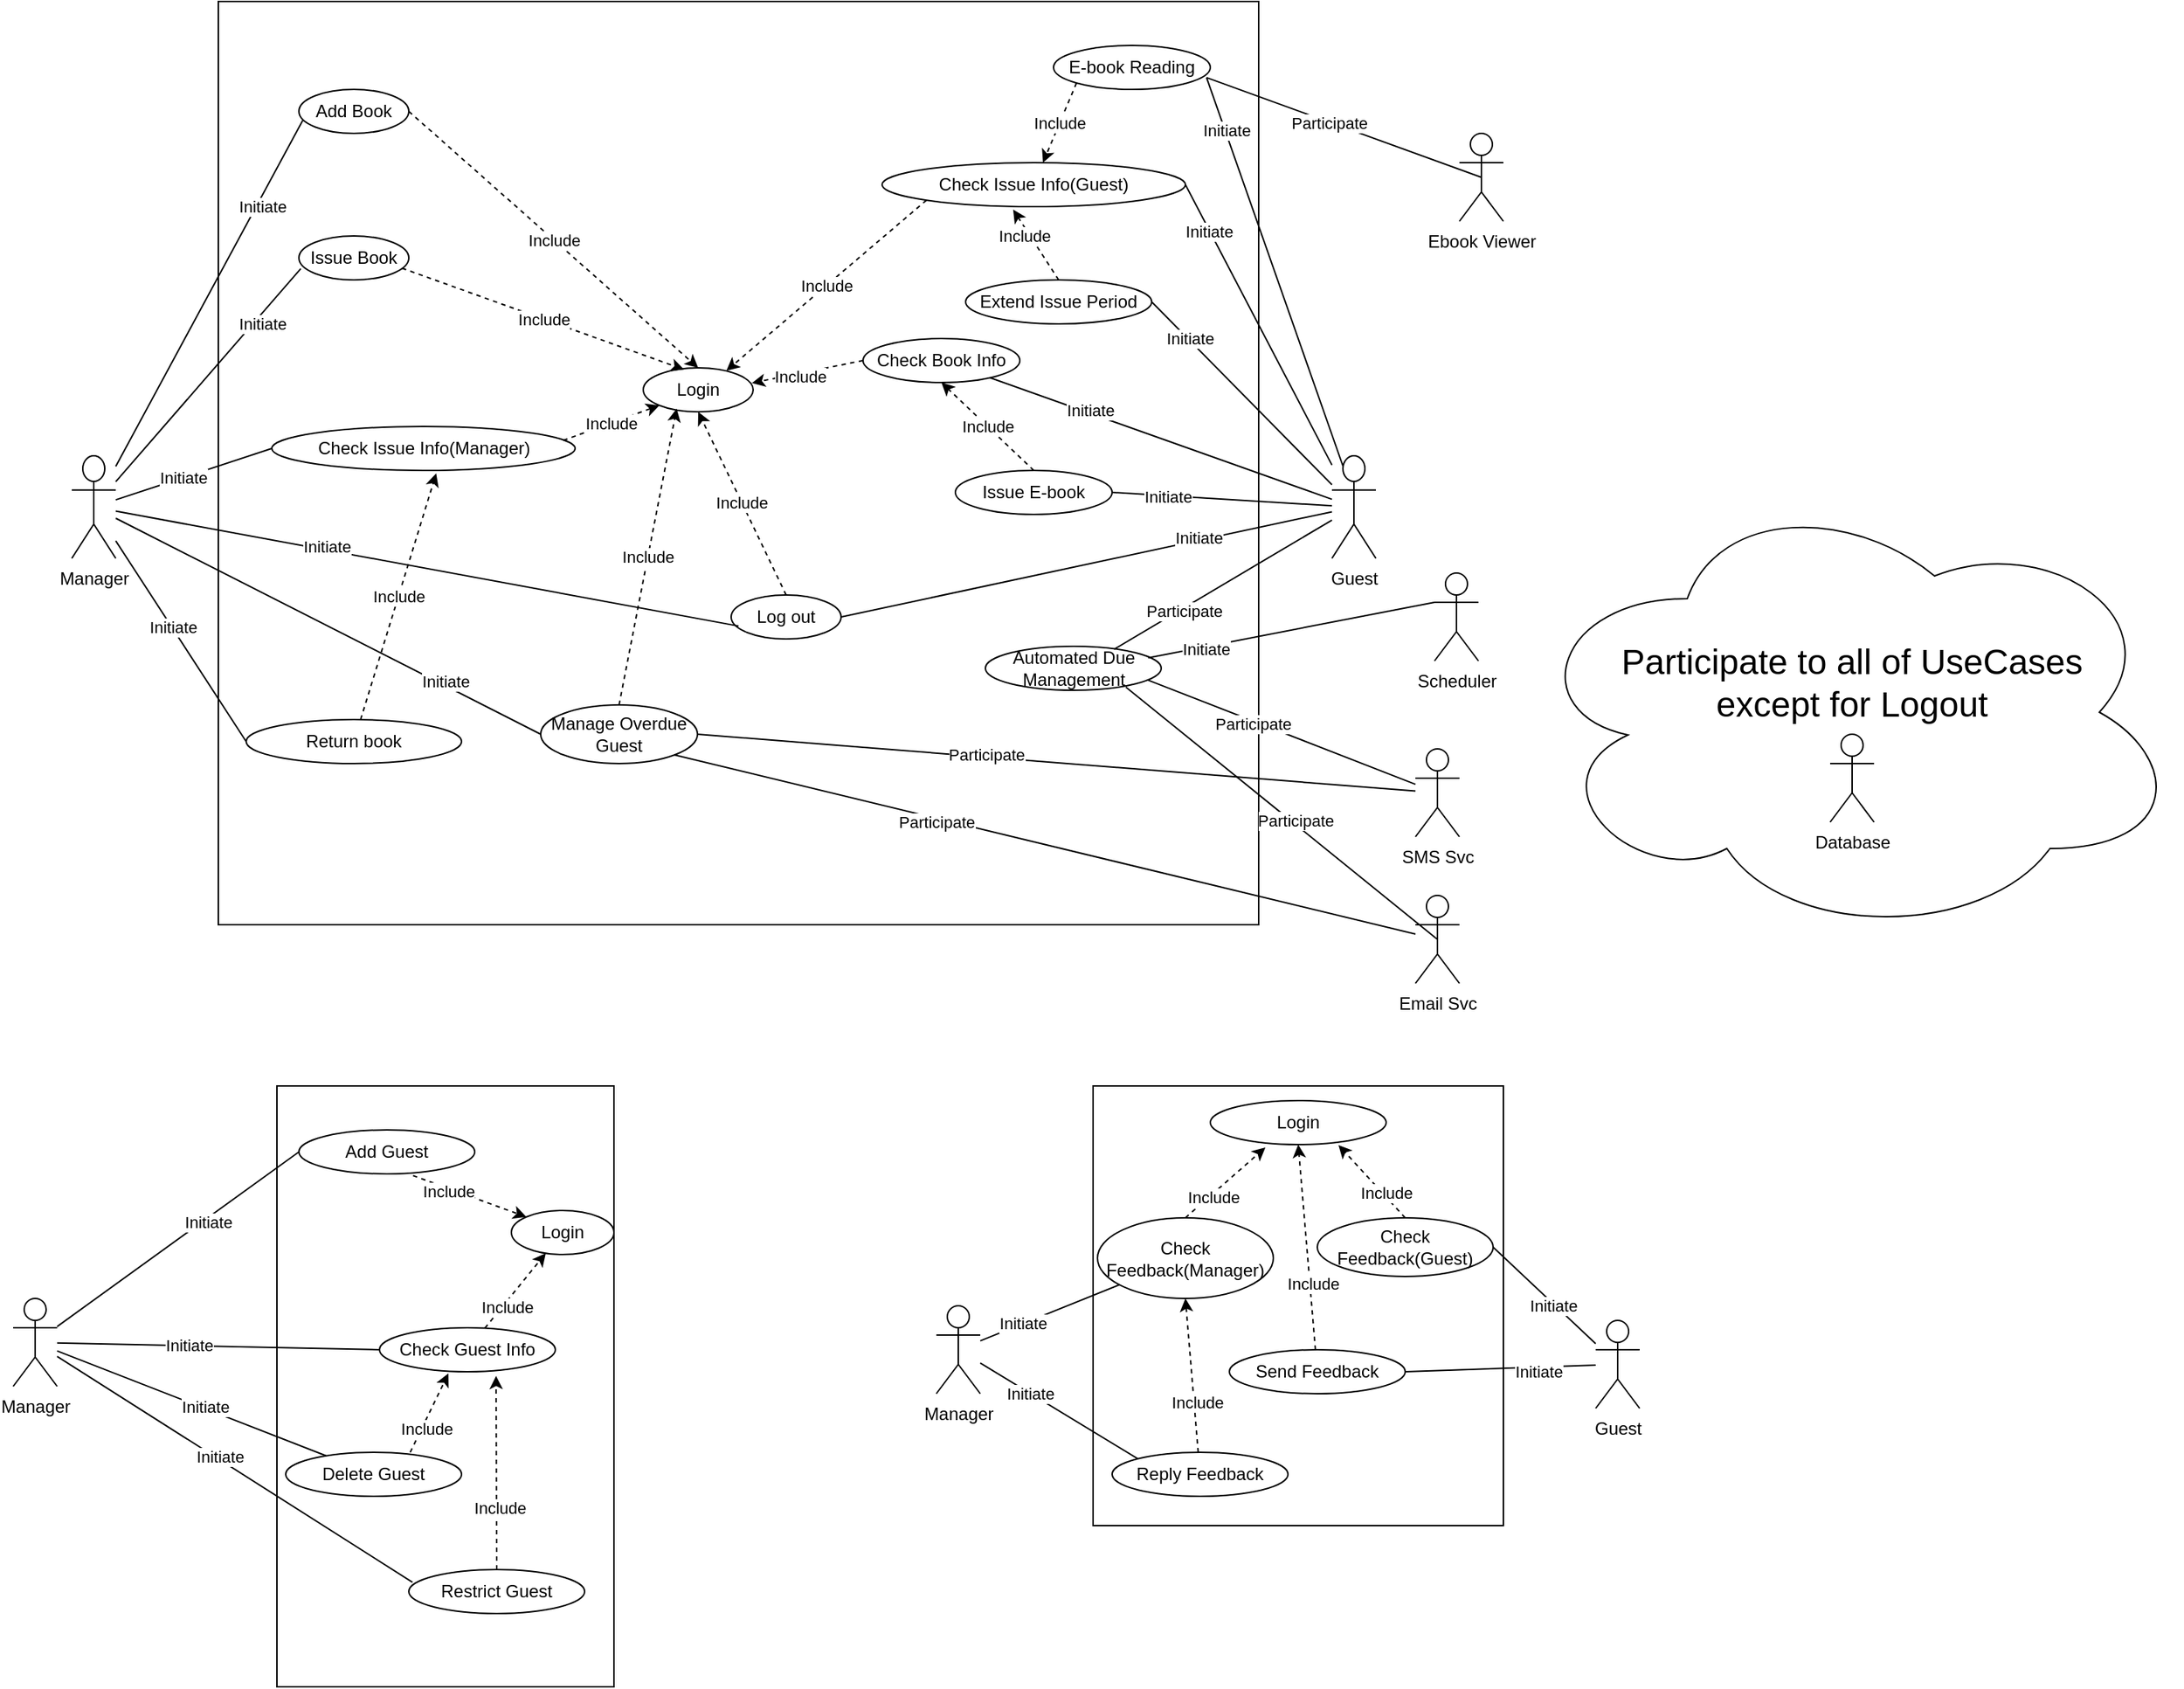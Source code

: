 <mxfile version="14.6.6" type="google"><diagram id="hHwHuRBlGFx5KUEFpaZX" name="Page-1"><mxGraphModel dx="1697" dy="2212" grid="1" gridSize="10" guides="1" tooltips="1" connect="1" arrows="1" fold="1" page="1" pageScale="1" pageWidth="827" pageHeight="1169" math="0" shadow="0"><root><mxCell id="0"/><mxCell id="1" parent="0"/><mxCell id="h2zrPqweUlqqhB6G0hmS-1" value="" style="rounded=0;whiteSpace=wrap;html=1;fillColor=none;" parent="1" vertex="1"><mxGeometry x="200" y="-10" width="710" height="630" as="geometry"/></mxCell><mxCell id="h2zrPqweUlqqhB6G0hmS-2" value="Login" style="ellipse;whiteSpace=wrap;html=1;fillColor=none;" parent="1" vertex="1"><mxGeometry x="490" y="240" width="75" height="30" as="geometry"/></mxCell><mxCell id="h2zrPqweUlqqhB6G0hmS-3" value="Add Book" style="ellipse;whiteSpace=wrap;html=1;fillColor=none;" parent="1" vertex="1"><mxGeometry x="255" y="50" width="75" height="30" as="geometry"/></mxCell><mxCell id="h2zrPqweUlqqhB6G0hmS-4" value="Issue Book" style="ellipse;whiteSpace=wrap;html=1;fillColor=none;" parent="1" vertex="1"><mxGeometry x="255" y="150" width="75" height="30" as="geometry"/></mxCell><mxCell id="h2zrPqweUlqqhB6G0hmS-5" value="Return book" style="ellipse;whiteSpace=wrap;html=1;fillColor=none;" parent="1" vertex="1"><mxGeometry x="219" y="480" width="147" height="30" as="geometry"/></mxCell><mxCell id="h2zrPqweUlqqhB6G0hmS-7" value="Check Issue Info(Manager)" style="ellipse;whiteSpace=wrap;html=1;fillColor=none;" parent="1" vertex="1"><mxGeometry x="236.5" y="280" width="207" height="30" as="geometry"/></mxCell><mxCell id="h2zrPqweUlqqhB6G0hmS-8" value="Manage Overdue Guest" style="ellipse;whiteSpace=wrap;html=1;fillColor=none;" parent="1" vertex="1"><mxGeometry x="420" y="470" width="107" height="40" as="geometry"/></mxCell><mxCell id="h2zrPqweUlqqhB6G0hmS-10" value="Check Book Info" style="ellipse;whiteSpace=wrap;html=1;fillColor=none;" parent="1" vertex="1"><mxGeometry x="640" y="220" width="107" height="30" as="geometry"/></mxCell><mxCell id="h2zrPqweUlqqhB6G0hmS-11" value="Issue E-book" style="ellipse;whiteSpace=wrap;html=1;fillColor=none;" parent="1" vertex="1"><mxGeometry x="703" y="310" width="107" height="30" as="geometry"/></mxCell><mxCell id="h2zrPqweUlqqhB6G0hmS-12" value="Extend Issue Period" style="ellipse;whiteSpace=wrap;html=1;fillColor=none;" parent="1" vertex="1"><mxGeometry x="710" y="180" width="127" height="30" as="geometry"/></mxCell><mxCell id="h2zrPqweUlqqhB6G0hmS-14" value="Manager" style="shape=umlActor;verticalLabelPosition=bottom;verticalAlign=top;html=1;outlineConnect=0;fillColor=none;" parent="1" vertex="1"><mxGeometry x="100" y="300" width="30" height="70" as="geometry"/></mxCell><mxCell id="h2zrPqweUlqqhB6G0hmS-15" value="Guest" style="shape=umlActor;verticalLabelPosition=bottom;verticalAlign=top;html=1;outlineConnect=0;fillColor=none;" parent="1" vertex="1"><mxGeometry x="960" y="300" width="30" height="70" as="geometry"/></mxCell><mxCell id="h2zrPqweUlqqhB6G0hmS-21" value="Initiate" style="endArrow=none;html=1;exitX=0.034;exitY=0.709;exitDx=0;exitDy=0;exitPerimeter=0;" parent="1" source="h2zrPqweUlqqhB6G0hmS-3" target="h2zrPqweUlqqhB6G0hmS-14" edge="1"><mxGeometry x="-0.517" y="4" width="50" height="50" relative="1" as="geometry"><mxPoint x="561.023" y="155.623" as="sourcePoint"/><mxPoint x="130" y="328.968" as="targetPoint"/><Array as="points"/><mxPoint as="offset"/></mxGeometry></mxCell><mxCell id="h2zrPqweUlqqhB6G0hmS-22" value="Initiate" style="endArrow=none;html=1;exitX=0.017;exitY=0.744;exitDx=0;exitDy=0;exitPerimeter=0;" parent="1" source="h2zrPqweUlqqhB6G0hmS-4" target="h2zrPqweUlqqhB6G0hmS-14" edge="1"><mxGeometry x="-0.526" y="5" width="50" height="50" relative="1" as="geometry"><mxPoint x="561.023" y="155.623" as="sourcePoint"/><mxPoint x="130" y="328.968" as="targetPoint"/><Array as="points"/><mxPoint as="offset"/></mxGeometry></mxCell><mxCell id="h2zrPqweUlqqhB6G0hmS-23" value="" style="endArrow=none;html=1;exitX=0;exitY=0.5;exitDx=0;exitDy=0;" parent="1" source="h2zrPqweUlqqhB6G0hmS-5" target="h2zrPqweUlqqhB6G0hmS-14" edge="1"><mxGeometry width="50" height="50" relative="1" as="geometry"><mxPoint x="561.023" y="155.623" as="sourcePoint"/><mxPoint x="130" y="328.968" as="targetPoint"/><Array as="points"/></mxGeometry></mxCell><mxCell id="7Yse9SJoAbIc-lHDjMA0-38" value="Initiate" style="edgeLabel;html=1;align=center;verticalAlign=middle;resizable=0;points=[];" parent="h2zrPqweUlqqhB6G0hmS-23" vertex="1" connectable="0"><mxGeometry x="0.142" relative="1" as="geometry"><mxPoint as="offset"/></mxGeometry></mxCell><mxCell id="h2zrPqweUlqqhB6G0hmS-25" value="" style="endArrow=none;html=1;exitX=0;exitY=0.5;exitDx=0;exitDy=0;" parent="1" source="h2zrPqweUlqqhB6G0hmS-8" target="h2zrPqweUlqqhB6G0hmS-14" edge="1"><mxGeometry width="50" height="50" relative="1" as="geometry"><mxPoint x="561.023" y="155.623" as="sourcePoint"/><mxPoint x="130" y="328.968" as="targetPoint"/><Array as="points"/></mxGeometry></mxCell><mxCell id="7Yse9SJoAbIc-lHDjMA0-37" value="Initiate" style="edgeLabel;html=1;align=center;verticalAlign=middle;resizable=0;points=[];" parent="h2zrPqweUlqqhB6G0hmS-25" vertex="1" connectable="0"><mxGeometry x="-0.367" y="3" relative="1" as="geometry"><mxPoint x="28" y="8" as="offset"/></mxGeometry></mxCell><mxCell id="h2zrPqweUlqqhB6G0hmS-28" value="" style="endArrow=none;html=1;" parent="1" source="h2zrPqweUlqqhB6G0hmS-10" target="h2zrPqweUlqqhB6G0hmS-15" edge="1"><mxGeometry width="50" height="50" relative="1" as="geometry"><mxPoint x="490" y="390" as="sourcePoint"/><mxPoint x="540" y="340" as="targetPoint"/></mxGeometry></mxCell><mxCell id="7Yse9SJoAbIc-lHDjMA0-41" value="Initiate" style="edgeLabel;html=1;align=center;verticalAlign=middle;resizable=0;points=[];" parent="h2zrPqweUlqqhB6G0hmS-28" vertex="1" connectable="0"><mxGeometry x="-0.422" y="2" relative="1" as="geometry"><mxPoint as="offset"/></mxGeometry></mxCell><mxCell id="h2zrPqweUlqqhB6G0hmS-29" value="" style="endArrow=none;html=1;exitX=1;exitY=0.5;exitDx=0;exitDy=0;" parent="1" source="h2zrPqweUlqqhB6G0hmS-11" target="h2zrPqweUlqqhB6G0hmS-15" edge="1"><mxGeometry width="50" height="50" relative="1" as="geometry"><mxPoint x="490" y="390" as="sourcePoint"/><mxPoint x="540" y="340" as="targetPoint"/></mxGeometry></mxCell><mxCell id="7Yse9SJoAbIc-lHDjMA0-42" value="Initiate" style="edgeLabel;html=1;align=center;verticalAlign=middle;resizable=0;points=[];" parent="h2zrPqweUlqqhB6G0hmS-29" vertex="1" connectable="0"><mxGeometry x="-0.499" relative="1" as="geometry"><mxPoint as="offset"/></mxGeometry></mxCell><mxCell id="h2zrPqweUlqqhB6G0hmS-30" value="" style="endArrow=none;html=1;exitX=1;exitY=0.5;exitDx=0;exitDy=0;" parent="1" source="IFx7Xvv3UIKkuhPG-aq--1" target="h2zrPqweUlqqhB6G0hmS-15" edge="1"><mxGeometry width="50" height="50" relative="1" as="geometry"><mxPoint x="490" y="390" as="sourcePoint"/><mxPoint x="540" y="340" as="targetPoint"/></mxGeometry></mxCell><mxCell id="7Yse9SJoAbIc-lHDjMA0-40" value="Initiate" style="edgeLabel;html=1;align=center;verticalAlign=middle;resizable=0;points=[];" parent="h2zrPqweUlqqhB6G0hmS-30" vertex="1" connectable="0"><mxGeometry x="-0.671" y="-1" relative="1" as="geometry"><mxPoint as="offset"/></mxGeometry></mxCell><mxCell id="h2zrPqweUlqqhB6G0hmS-32" value="" style="endArrow=none;html=1;exitX=1;exitY=0.5;exitDx=0;exitDy=0;" parent="1" source="h2zrPqweUlqqhB6G0hmS-12" target="h2zrPqweUlqqhB6G0hmS-15" edge="1"><mxGeometry width="50" height="50" relative="1" as="geometry"><mxPoint x="490" y="390" as="sourcePoint"/><mxPoint x="540" y="340" as="targetPoint"/></mxGeometry></mxCell><mxCell id="7Yse9SJoAbIc-lHDjMA0-44" value="Initiate" style="edgeLabel;html=1;align=center;verticalAlign=middle;resizable=0;points=[];" parent="h2zrPqweUlqqhB6G0hmS-32" vertex="1" connectable="0"><mxGeometry x="-0.59" y="1" relative="1" as="geometry"><mxPoint as="offset"/></mxGeometry></mxCell><mxCell id="h2zrPqweUlqqhB6G0hmS-35" value="SMS Svc&lt;br&gt;" style="shape=umlActor;verticalLabelPosition=bottom;verticalAlign=top;html=1;outlineConnect=0;fillColor=none;" parent="1" vertex="1"><mxGeometry x="1017" y="500" width="30" height="60" as="geometry"/></mxCell><mxCell id="h2zrPqweUlqqhB6G0hmS-36" value="Email Svc" style="shape=umlActor;verticalLabelPosition=bottom;verticalAlign=top;html=1;outlineConnect=0;fillColor=none;" parent="1" vertex="1"><mxGeometry x="1017" y="600" width="30" height="60" as="geometry"/></mxCell><mxCell id="h2zrPqweUlqqhB6G0hmS-38" value="Ebook Viewer" style="shape=umlActor;verticalLabelPosition=bottom;verticalAlign=top;html=1;outlineConnect=0;fillColor=none;" parent="1" vertex="1"><mxGeometry x="1047" y="80" width="30" height="60" as="geometry"/></mxCell><mxCell id="h2zrPqweUlqqhB6G0hmS-39" value="E-book Reading" style="ellipse;whiteSpace=wrap;html=1;fillColor=none;" parent="1" vertex="1"><mxGeometry x="770" y="20" width="107" height="30" as="geometry"/></mxCell><mxCell id="h2zrPqweUlqqhB6G0hmS-42" value="" style="endArrow=none;html=1;exitX=0.976;exitY=0.732;exitDx=0;exitDy=0;exitPerimeter=0;entryX=0.5;entryY=0.5;entryDx=0;entryDy=0;entryPerimeter=0;" parent="1" source="h2zrPqweUlqqhB6G0hmS-39" target="h2zrPqweUlqqhB6G0hmS-38" edge="1"><mxGeometry width="50" height="50" relative="1" as="geometry"><mxPoint x="490" y="390" as="sourcePoint"/><mxPoint x="540" y="340" as="targetPoint"/></mxGeometry></mxCell><mxCell id="7Yse9SJoAbIc-lHDjMA0-52" value="Participate" style="edgeLabel;html=1;align=center;verticalAlign=middle;resizable=0;points=[];" parent="h2zrPqweUlqqhB6G0hmS-42" vertex="1" connectable="0"><mxGeometry x="-0.109" y="-1" relative="1" as="geometry"><mxPoint as="offset"/></mxGeometry></mxCell><mxCell id="h2zrPqweUlqqhB6G0hmS-43" value="" style="endArrow=none;html=1;exitX=1;exitY=0.5;exitDx=0;exitDy=0;" parent="1" source="h2zrPqweUlqqhB6G0hmS-8" target="h2zrPqweUlqqhB6G0hmS-35" edge="1"><mxGeometry width="50" height="50" relative="1" as="geometry"><mxPoint x="510" y="495" as="sourcePoint"/><mxPoint x="130" y="328.968" as="targetPoint"/><Array as="points"/></mxGeometry></mxCell><mxCell id="7Yse9SJoAbIc-lHDjMA0-49" value="Participate" style="edgeLabel;html=1;align=center;verticalAlign=middle;resizable=0;points=[];" parent="h2zrPqweUlqqhB6G0hmS-43" vertex="1" connectable="0"><mxGeometry x="0.715" y="2" relative="1" as="geometry"><mxPoint x="-224" y="-18" as="offset"/></mxGeometry></mxCell><mxCell id="h2zrPqweUlqqhB6G0hmS-44" value="" style="endArrow=none;html=1;exitX=0.976;exitY=0.732;exitDx=0;exitDy=0;exitPerimeter=0;entryX=0.25;entryY=0.1;entryDx=0;entryDy=0;entryPerimeter=0;" parent="1" source="h2zrPqweUlqqhB6G0hmS-39" target="h2zrPqweUlqqhB6G0hmS-15" edge="1"><mxGeometry width="50" height="50" relative="1" as="geometry"><mxPoint x="490" y="390" as="sourcePoint"/><mxPoint x="540" y="340" as="targetPoint"/></mxGeometry></mxCell><mxCell id="7Yse9SJoAbIc-lHDjMA0-39" value="Initiate" style="edgeLabel;html=1;align=center;verticalAlign=middle;resizable=0;points=[];" parent="h2zrPqweUlqqhB6G0hmS-44" vertex="1" connectable="0"><mxGeometry x="-0.727" y="1" relative="1" as="geometry"><mxPoint as="offset"/></mxGeometry></mxCell><mxCell id="h2zrPqweUlqqhB6G0hmS-45" value="" style="endArrow=none;html=1;exitX=1;exitY=1;exitDx=0;exitDy=0;" parent="1" source="h2zrPqweUlqqhB6G0hmS-8" target="h2zrPqweUlqqhB6G0hmS-36" edge="1"><mxGeometry width="50" height="50" relative="1" as="geometry"><mxPoint x="510" y="495" as="sourcePoint"/><mxPoint x="130" y="328.968" as="targetPoint"/><Array as="points"/></mxGeometry></mxCell><mxCell id="7Yse9SJoAbIc-lHDjMA0-51" value="Participate" style="edgeLabel;html=1;align=center;verticalAlign=middle;resizable=0;points=[];" parent="h2zrPqweUlqqhB6G0hmS-45" vertex="1" connectable="0"><mxGeometry x="0.735" y="-1" relative="1" as="geometry"><mxPoint x="-260" y="-61" as="offset"/></mxGeometry></mxCell><mxCell id="h2zrPqweUlqqhB6G0hmS-46" value="" style="rounded=0;whiteSpace=wrap;html=1;fillColor=none;" parent="1" vertex="1"><mxGeometry x="240" y="730" width="230" height="410" as="geometry"/></mxCell><mxCell id="h2zrPqweUlqqhB6G0hmS-47" value="Login" style="ellipse;whiteSpace=wrap;html=1;fillColor=none;" parent="1" vertex="1"><mxGeometry x="400" y="815" width="70" height="30" as="geometry"/></mxCell><mxCell id="h2zrPqweUlqqhB6G0hmS-48" value="Check Guest Info" style="ellipse;whiteSpace=wrap;html=1;fillColor=none;" parent="1" vertex="1"><mxGeometry x="310" y="895" width="120" height="30" as="geometry"/></mxCell><mxCell id="h2zrPqweUlqqhB6G0hmS-49" value="Add Guest" style="ellipse;whiteSpace=wrap;html=1;fillColor=none;" parent="1" vertex="1"><mxGeometry x="255" y="760" width="120" height="30" as="geometry"/></mxCell><mxCell id="h2zrPqweUlqqhB6G0hmS-50" value="Restrict Guest" style="ellipse;whiteSpace=wrap;html=1;fillColor=none;" parent="1" vertex="1"><mxGeometry x="330" y="1060" width="120" height="30" as="geometry"/></mxCell><mxCell id="h2zrPqweUlqqhB6G0hmS-51" value="Delete Guest" style="ellipse;whiteSpace=wrap;html=1;fillColor=none;" parent="1" vertex="1"><mxGeometry x="246" y="980" width="120" height="30" as="geometry"/></mxCell><mxCell id="h2zrPqweUlqqhB6G0hmS-52" value="Manager" style="shape=umlActor;verticalLabelPosition=bottom;verticalAlign=top;html=1;outlineConnect=0;fillColor=none;" parent="1" vertex="1"><mxGeometry x="60" y="875" width="30" height="60" as="geometry"/></mxCell><mxCell id="h2zrPqweUlqqhB6G0hmS-55" value="" style="endArrow=none;html=1;entryX=0;entryY=0.5;entryDx=0;entryDy=0;" parent="1" source="h2zrPqweUlqqhB6G0hmS-52" target="h2zrPqweUlqqhB6G0hmS-48" edge="1"><mxGeometry width="50" height="50" relative="1" as="geometry"><mxPoint x="320" y="920" as="sourcePoint"/><mxPoint x="370" y="870" as="targetPoint"/></mxGeometry></mxCell><mxCell id="7Yse9SJoAbIc-lHDjMA0-61" value="Initiate" style="edgeLabel;html=1;align=center;verticalAlign=middle;resizable=0;points=[];" parent="h2zrPqweUlqqhB6G0hmS-55" vertex="1" connectable="0"><mxGeometry x="-0.181" relative="1" as="geometry"><mxPoint as="offset"/></mxGeometry></mxCell><mxCell id="h2zrPqweUlqqhB6G0hmS-56" value="" style="endArrow=none;html=1;entryX=0;entryY=0.5;entryDx=0;entryDy=0;" parent="1" source="h2zrPqweUlqqhB6G0hmS-52" target="h2zrPqweUlqqhB6G0hmS-49" edge="1"><mxGeometry width="50" height="50" relative="1" as="geometry"><mxPoint x="320" y="920" as="sourcePoint"/><mxPoint x="370" y="870" as="targetPoint"/></mxGeometry></mxCell><mxCell id="7Yse9SJoAbIc-lHDjMA0-62" value="Initiate" style="edgeLabel;html=1;align=center;verticalAlign=middle;resizable=0;points=[];" parent="h2zrPqweUlqqhB6G0hmS-56" vertex="1" connectable="0"><mxGeometry x="0.228" y="-2" relative="1" as="geometry"><mxPoint as="offset"/></mxGeometry></mxCell><mxCell id="h2zrPqweUlqqhB6G0hmS-57" value="" style="endArrow=none;html=1;" parent="1" source="h2zrPqweUlqqhB6G0hmS-52" target="h2zrPqweUlqqhB6G0hmS-51" edge="1"><mxGeometry width="50" height="50" relative="1" as="geometry"><mxPoint x="320" y="920" as="sourcePoint"/><mxPoint x="280" y="995" as="targetPoint"/></mxGeometry></mxCell><mxCell id="7Yse9SJoAbIc-lHDjMA0-63" value="Initiate" style="edgeLabel;html=1;align=center;verticalAlign=middle;resizable=0;points=[];" parent="h2zrPqweUlqqhB6G0hmS-57" vertex="1" connectable="0"><mxGeometry x="0.09" y="1" relative="1" as="geometry"><mxPoint as="offset"/></mxGeometry></mxCell><mxCell id="h2zrPqweUlqqhB6G0hmS-58" value="" style="endArrow=none;html=1;entryX=0.021;entryY=0.289;entryDx=0;entryDy=0;entryPerimeter=0;" parent="1" source="h2zrPqweUlqqhB6G0hmS-52" target="h2zrPqweUlqqhB6G0hmS-50" edge="1"><mxGeometry width="50" height="50" relative="1" as="geometry"><mxPoint x="320" y="920" as="sourcePoint"/><mxPoint x="370" y="870" as="targetPoint"/></mxGeometry></mxCell><mxCell id="7Yse9SJoAbIc-lHDjMA0-64" value="Initiate" style="edgeLabel;html=1;align=center;verticalAlign=middle;resizable=0;points=[];" parent="h2zrPqweUlqqhB6G0hmS-58" vertex="1" connectable="0"><mxGeometry x="-0.096" y="2" relative="1" as="geometry"><mxPoint as="offset"/></mxGeometry></mxCell><mxCell id="h2zrPqweUlqqhB6G0hmS-59" value="" style="rounded=0;whiteSpace=wrap;html=1;fillColor=none;" parent="1" vertex="1"><mxGeometry x="797" y="730" width="280" height="300" as="geometry"/></mxCell><mxCell id="h2zrPqweUlqqhB6G0hmS-60" value="Login" style="ellipse;whiteSpace=wrap;html=1;fillColor=none;" parent="1" vertex="1"><mxGeometry x="877" y="740" width="120" height="30" as="geometry"/></mxCell><mxCell id="h2zrPqweUlqqhB6G0hmS-61" value="Check Feedback(Manager)" style="ellipse;whiteSpace=wrap;html=1;fillColor=none;" parent="1" vertex="1"><mxGeometry x="800" y="820" width="120" height="55" as="geometry"/></mxCell><mxCell id="h2zrPqweUlqqhB6G0hmS-62" value="Send Feedback" style="ellipse;whiteSpace=wrap;html=1;fillColor=none;" parent="1" vertex="1"><mxGeometry x="890" y="910" width="120" height="30" as="geometry"/></mxCell><mxCell id="h2zrPqweUlqqhB6G0hmS-63" value="Reply Feedback" style="ellipse;whiteSpace=wrap;html=1;fillColor=none;" parent="1" vertex="1"><mxGeometry x="810" y="980" width="120" height="30" as="geometry"/></mxCell><mxCell id="h2zrPqweUlqqhB6G0hmS-64" value="Manager&lt;br&gt;" style="shape=umlActor;verticalLabelPosition=bottom;verticalAlign=top;html=1;outlineConnect=0;fillColor=none;" parent="1" vertex="1"><mxGeometry x="690" y="880" width="30" height="60" as="geometry"/></mxCell><mxCell id="h2zrPqweUlqqhB6G0hmS-65" value="Guest" style="shape=umlActor;verticalLabelPosition=bottom;verticalAlign=top;html=1;outlineConnect=0;fillColor=none;" parent="1" vertex="1"><mxGeometry x="1140" y="890" width="30" height="60" as="geometry"/></mxCell><mxCell id="h2zrPqweUlqqhB6G0hmS-67" value="" style="endArrow=none;html=1;" parent="1" source="h2zrPqweUlqqhB6G0hmS-64" target="h2zrPqweUlqqhB6G0hmS-61" edge="1"><mxGeometry width="50" height="50" relative="1" as="geometry"><mxPoint x="490" y="1010" as="sourcePoint"/><mxPoint x="540" y="960" as="targetPoint"/></mxGeometry></mxCell><mxCell id="7Yse9SJoAbIc-lHDjMA0-75" value="Initiate" style="edgeLabel;html=1;align=center;verticalAlign=middle;resizable=0;points=[];" parent="h2zrPqweUlqqhB6G0hmS-67" vertex="1" connectable="0"><mxGeometry x="-0.383" relative="1" as="geometry"><mxPoint as="offset"/></mxGeometry></mxCell><mxCell id="h2zrPqweUlqqhB6G0hmS-70" value="" style="endArrow=none;html=1;entryX=1;entryY=0.5;entryDx=0;entryDy=0;" parent="1" source="h2zrPqweUlqqhB6G0hmS-65" target="IFx7Xvv3UIKkuhPG-aq--2" edge="1"><mxGeometry width="50" height="50" relative="1" as="geometry"><mxPoint x="490" y="1010" as="sourcePoint"/><mxPoint x="540" y="960" as="targetPoint"/></mxGeometry></mxCell><mxCell id="7Yse9SJoAbIc-lHDjMA0-76" value="Initiate" style="edgeLabel;html=1;align=center;verticalAlign=middle;resizable=0;points=[];" parent="h2zrPqweUlqqhB6G0hmS-70" vertex="1" connectable="0"><mxGeometry x="-0.174" y="1" relative="1" as="geometry"><mxPoint as="offset"/></mxGeometry></mxCell><mxCell id="h2zrPqweUlqqhB6G0hmS-71" value="" style="endArrow=none;html=1;entryX=1;entryY=0.5;entryDx=0;entryDy=0;" parent="1" source="h2zrPqweUlqqhB6G0hmS-65" target="h2zrPqweUlqqhB6G0hmS-62" edge="1"><mxGeometry width="50" height="50" relative="1" as="geometry"><mxPoint x="490" y="1010" as="sourcePoint"/><mxPoint x="540" y="960" as="targetPoint"/></mxGeometry></mxCell><mxCell id="7Yse9SJoAbIc-lHDjMA0-77" value="Initiate" style="edgeLabel;html=1;align=center;verticalAlign=middle;resizable=0;points=[];" parent="h2zrPqweUlqqhB6G0hmS-71" vertex="1" connectable="0"><mxGeometry x="-0.393" y="3" relative="1" as="geometry"><mxPoint as="offset"/></mxGeometry></mxCell><mxCell id="IFx7Xvv3UIKkuhPG-aq--2" value="Check Feedback(Guest)" style="ellipse;whiteSpace=wrap;html=1;fillColor=none;" parent="1" vertex="1"><mxGeometry x="950" y="820" width="120" height="40" as="geometry"/></mxCell><mxCell id="IFx7Xvv3UIKkuhPG-aq--3" value="Automated Due Management" style="ellipse;whiteSpace=wrap;html=1;" parent="1" vertex="1"><mxGeometry x="723.5" y="430" width="120" height="30" as="geometry"/></mxCell><mxCell id="IFx7Xvv3UIKkuhPG-aq--4" value="" style="endArrow=none;html=1;exitX=0.732;exitY=0.067;exitDx=0;exitDy=0;exitPerimeter=0;" parent="1" source="IFx7Xvv3UIKkuhPG-aq--3" target="h2zrPqweUlqqhB6G0hmS-15" edge="1"><mxGeometry width="50" height="50" relative="1" as="geometry"><mxPoint x="490" y="390" as="sourcePoint"/><mxPoint x="540" y="340" as="targetPoint"/></mxGeometry></mxCell><mxCell id="7Yse9SJoAbIc-lHDjMA0-45" value="Participate" style="edgeLabel;html=1;align=center;verticalAlign=middle;resizable=0;points=[];" parent="IFx7Xvv3UIKkuhPG-aq--4" vertex="1" connectable="0"><mxGeometry x="-0.376" y="-2" relative="1" as="geometry"><mxPoint as="offset"/></mxGeometry></mxCell><mxCell id="IFx7Xvv3UIKkuhPG-aq--5" value="" style="endArrow=none;html=1;exitX=0.919;exitY=0.761;exitDx=0;exitDy=0;exitPerimeter=0;" parent="1" source="IFx7Xvv3UIKkuhPG-aq--3" target="h2zrPqweUlqqhB6G0hmS-35" edge="1"><mxGeometry width="50" height="50" relative="1" as="geometry"><mxPoint x="490" y="390" as="sourcePoint"/><mxPoint x="540" y="340" as="targetPoint"/></mxGeometry></mxCell><mxCell id="7Yse9SJoAbIc-lHDjMA0-48" value="Participate" style="edgeLabel;html=1;align=center;verticalAlign=middle;resizable=0;points=[];" parent="IFx7Xvv3UIKkuhPG-aq--5" vertex="1" connectable="0"><mxGeometry x="-0.202" y="-2" relative="1" as="geometry"><mxPoint as="offset"/></mxGeometry></mxCell><mxCell id="IFx7Xvv3UIKkuhPG-aq--6" value="" style="endArrow=none;html=1;exitX=0.799;exitY=0.928;exitDx=0;exitDy=0;entryX=0.5;entryY=0.5;entryDx=0;entryDy=0;entryPerimeter=0;exitPerimeter=0;" parent="1" source="IFx7Xvv3UIKkuhPG-aq--3" target="h2zrPqweUlqqhB6G0hmS-36" edge="1"><mxGeometry width="50" height="50" relative="1" as="geometry"><mxPoint x="490" y="390" as="sourcePoint"/><mxPoint x="540" y="340" as="targetPoint"/></mxGeometry></mxCell><mxCell id="7Yse9SJoAbIc-lHDjMA0-50" value="Participate" style="edgeLabel;html=1;align=center;verticalAlign=middle;resizable=0;points=[];" parent="IFx7Xvv3UIKkuhPG-aq--6" vertex="1" connectable="0"><mxGeometry x="0.076" y="2" relative="1" as="geometry"><mxPoint as="offset"/></mxGeometry></mxCell><mxCell id="IFx7Xvv3UIKkuhPG-aq--8" value="Scheduler" style="shape=umlActor;verticalLabelPosition=bottom;verticalAlign=top;html=1;outlineConnect=0;" parent="1" vertex="1"><mxGeometry x="1030" y="380" width="30" height="60" as="geometry"/></mxCell><mxCell id="IFx7Xvv3UIKkuhPG-aq--11" value="" style="endArrow=none;html=1;entryX=0;entryY=0.333;entryDx=0;entryDy=0;entryPerimeter=0;exitX=0.926;exitY=0.261;exitDx=0;exitDy=0;exitPerimeter=0;" parent="1" source="IFx7Xvv3UIKkuhPG-aq--3" target="IFx7Xvv3UIKkuhPG-aq--8" edge="1"><mxGeometry width="50" height="50" relative="1" as="geometry"><mxPoint x="561.023" y="155.623" as="sourcePoint"/><mxPoint x="130" y="328.968" as="targetPoint"/><Array as="points"/></mxGeometry></mxCell><mxCell id="7Yse9SJoAbIc-lHDjMA0-46" value="Initiate" style="edgeLabel;html=1;align=center;verticalAlign=middle;resizable=0;points=[];" parent="IFx7Xvv3UIKkuhPG-aq--11" vertex="1" connectable="0"><mxGeometry x="-0.605" y="-2" relative="1" as="geometry"><mxPoint y="-1" as="offset"/></mxGeometry></mxCell><mxCell id="7Yse9SJoAbIc-lHDjMA0-4" value="Log out" style="ellipse;whiteSpace=wrap;html=1;fillColor=none;" parent="1" vertex="1"><mxGeometry x="550" y="395" width="75" height="30" as="geometry"/></mxCell><mxCell id="7Yse9SJoAbIc-lHDjMA0-6" value="" style="endArrow=none;html=1;exitX=0.067;exitY=0.706;exitDx=0;exitDy=0;exitPerimeter=0;" parent="1" source="7Yse9SJoAbIc-lHDjMA0-4" target="h2zrPqweUlqqhB6G0hmS-14" edge="1"><mxGeometry width="50" height="50" relative="1" as="geometry"><mxPoint x="490" y="390" as="sourcePoint"/><mxPoint x="540" y="340" as="targetPoint"/></mxGeometry></mxCell><mxCell id="7Yse9SJoAbIc-lHDjMA0-36" value="Initiate" style="edgeLabel;html=1;align=center;verticalAlign=middle;resizable=0;points=[];" parent="7Yse9SJoAbIc-lHDjMA0-6" vertex="1" connectable="0"><mxGeometry x="0.29" y="2" relative="1" as="geometry"><mxPoint x="-7" y="-6" as="offset"/></mxGeometry></mxCell><mxCell id="7Yse9SJoAbIc-lHDjMA0-7" value="" style="endArrow=none;html=1;exitX=1;exitY=0.5;exitDx=0;exitDy=0;" parent="1" source="7Yse9SJoAbIc-lHDjMA0-4" target="h2zrPqweUlqqhB6G0hmS-15" edge="1"><mxGeometry width="50" height="50" relative="1" as="geometry"><mxPoint x="490" y="390" as="sourcePoint"/><mxPoint x="540" y="340" as="targetPoint"/></mxGeometry></mxCell><mxCell id="7Yse9SJoAbIc-lHDjMA0-43" value="Initiate" style="edgeLabel;html=1;align=center;verticalAlign=middle;resizable=0;points=[];" parent="7Yse9SJoAbIc-lHDjMA0-7" vertex="1" connectable="0"><mxGeometry x="0.458" y="2" relative="1" as="geometry"><mxPoint as="offset"/></mxGeometry></mxCell><mxCell id="7Yse9SJoAbIc-lHDjMA0-15" value="Include" style="endArrow=classic;html=1;dashed=1;exitX=0;exitY=1;exitDx=0;exitDy=0;" parent="1" source="h2zrPqweUlqqhB6G0hmS-39" target="IFx7Xvv3UIKkuhPG-aq--1" edge="1"><mxGeometry width="50" height="50" relative="1" as="geometry"><mxPoint x="760" y="180" as="sourcePoint"/><mxPoint x="810" y="130" as="targetPoint"/></mxGeometry></mxCell><mxCell id="7Yse9SJoAbIc-lHDjMA0-17" value="Include" style="endArrow=classic;html=1;dashed=1;entryX=0.756;entryY=0.067;entryDx=0;entryDy=0;entryPerimeter=0;exitX=0;exitY=1;exitDx=0;exitDy=0;" parent="1" source="IFx7Xvv3UIKkuhPG-aq--1" target="h2zrPqweUlqqhB6G0hmS-2" edge="1"><mxGeometry width="50" height="50" relative="1" as="geometry"><mxPoint x="760" y="180" as="sourcePoint"/><mxPoint x="810" y="130" as="targetPoint"/></mxGeometry></mxCell><mxCell id="7Yse9SJoAbIc-lHDjMA0-18" value="Include" style="endArrow=classic;html=1;dashed=1;exitX=0;exitY=0.5;exitDx=0;exitDy=0;entryX=0.989;entryY=0.344;entryDx=0;entryDy=0;entryPerimeter=0;" parent="1" source="h2zrPqweUlqqhB6G0hmS-10" target="h2zrPqweUlqqhB6G0hmS-2" edge="1"><mxGeometry x="0.132" y="2" width="50" height="50" relative="1" as="geometry"><mxPoint x="760" y="180" as="sourcePoint"/><mxPoint x="810" y="130" as="targetPoint"/><mxPoint as="offset"/></mxGeometry></mxCell><mxCell id="IFx7Xvv3UIKkuhPG-aq--1" value="Check Issue Info(Guest)" style="ellipse;whiteSpace=wrap;html=1;fillColor=none;" parent="1" vertex="1"><mxGeometry x="653" y="100" width="207" height="30" as="geometry"/></mxCell><mxCell id="7Yse9SJoAbIc-lHDjMA0-24" value="Include" style="endArrow=classic;html=1;dashed=1;exitX=0.5;exitY=0;exitDx=0;exitDy=0;entryX=0.432;entryY=1.067;entryDx=0;entryDy=0;entryPerimeter=0;" parent="1" source="h2zrPqweUlqqhB6G0hmS-12" target="IFx7Xvv3UIKkuhPG-aq--1" edge="1"><mxGeometry x="0.335" y="3" width="50" height="50" relative="1" as="geometry"><mxPoint x="760" y="180" as="sourcePoint"/><mxPoint x="810" y="130" as="targetPoint"/><mxPoint as="offset"/></mxGeometry></mxCell><mxCell id="7Yse9SJoAbIc-lHDjMA0-25" value="Include" style="endArrow=classic;html=1;dashed=1;entryX=0.5;entryY=0;entryDx=0;entryDy=0;exitX=1;exitY=0.5;exitDx=0;exitDy=0;" parent="1" source="h2zrPqweUlqqhB6G0hmS-3" target="h2zrPqweUlqqhB6G0hmS-2" edge="1"><mxGeometry width="50" height="50" relative="1" as="geometry"><mxPoint x="760" y="180" as="sourcePoint"/><mxPoint x="810" y="130" as="targetPoint"/></mxGeometry></mxCell><mxCell id="7Yse9SJoAbIc-lHDjMA0-26" value="Include" style="endArrow=classic;html=1;dashed=1;entryX=0.371;entryY=0.039;entryDx=0;entryDy=0;entryPerimeter=0;exitX=0.938;exitY=0.733;exitDx=0;exitDy=0;exitPerimeter=0;" parent="1" source="h2zrPqweUlqqhB6G0hmS-4" target="h2zrPqweUlqqhB6G0hmS-2" edge="1"><mxGeometry width="50" height="50" relative="1" as="geometry"><mxPoint x="320" y="165" as="sourcePoint"/><mxPoint x="810" y="130" as="targetPoint"/></mxGeometry></mxCell><mxCell id="7Yse9SJoAbIc-lHDjMA0-27" value="Include" style="endArrow=classic;html=1;dashed=1;entryX=0;entryY=1;entryDx=0;entryDy=0;exitX=0.961;exitY=0.317;exitDx=0;exitDy=0;exitPerimeter=0;" parent="1" source="h2zrPqweUlqqhB6G0hmS-7" target="h2zrPqweUlqqhB6G0hmS-2" edge="1"><mxGeometry width="50" height="50" relative="1" as="geometry"><mxPoint x="760" y="180" as="sourcePoint"/><mxPoint x="810" y="130" as="targetPoint"/></mxGeometry></mxCell><mxCell id="7Yse9SJoAbIc-lHDjMA0-28" value="Include" style="endArrow=classic;html=1;dashed=1;entryX=0.542;entryY=1.067;entryDx=0;entryDy=0;entryPerimeter=0;" parent="1" source="h2zrPqweUlqqhB6G0hmS-5" target="h2zrPqweUlqqhB6G0hmS-7" edge="1"><mxGeometry width="50" height="50" relative="1" as="geometry"><mxPoint x="760" y="180" as="sourcePoint"/><mxPoint x="491" y="479" as="targetPoint"/></mxGeometry></mxCell><mxCell id="7Yse9SJoAbIc-lHDjMA0-30" value="Include" style="endArrow=classic;html=1;dashed=1;exitX=0.5;exitY=0;exitDx=0;exitDy=0;entryX=0.5;entryY=1;entryDx=0;entryDy=0;" parent="1" source="h2zrPqweUlqqhB6G0hmS-11" target="h2zrPqweUlqqhB6G0hmS-10" edge="1"><mxGeometry width="50" height="50" relative="1" as="geometry"><mxPoint x="760" y="180" as="sourcePoint"/><mxPoint x="810" y="130" as="targetPoint"/></mxGeometry></mxCell><mxCell id="7Yse9SJoAbIc-lHDjMA0-32" value="Include" style="endArrow=classic;html=1;dashed=1;exitX=0.5;exitY=0;exitDx=0;exitDy=0;entryX=0.5;entryY=1;entryDx=0;entryDy=0;" parent="1" source="7Yse9SJoAbIc-lHDjMA0-4" target="h2zrPqweUlqqhB6G0hmS-2" edge="1"><mxGeometry width="50" height="50" relative="1" as="geometry"><mxPoint x="760" y="180" as="sourcePoint"/><mxPoint x="810" y="130" as="targetPoint"/></mxGeometry></mxCell><mxCell id="7Yse9SJoAbIc-lHDjMA0-53" value="" style="endArrow=classic;html=1;dashed=1;" parent="1" source="h2zrPqweUlqqhB6G0hmS-48" target="h2zrPqweUlqqhB6G0hmS-47" edge="1"><mxGeometry width="50" height="50" relative="1" as="geometry"><mxPoint x="398" y="840" as="sourcePoint"/><mxPoint x="448" y="790" as="targetPoint"/></mxGeometry></mxCell><mxCell id="7Yse9SJoAbIc-lHDjMA0-54" value="Include" style="edgeLabel;html=1;align=center;verticalAlign=middle;resizable=0;points=[];" parent="7Yse9SJoAbIc-lHDjMA0-53" vertex="1" connectable="0"><mxGeometry x="-0.356" y="-2" relative="1" as="geometry"><mxPoint as="offset"/></mxGeometry></mxCell><mxCell id="7Yse9SJoAbIc-lHDjMA0-55" value="" style="endArrow=classic;html=1;dashed=1;entryX=0;entryY=0;entryDx=0;entryDy=0;exitX=0.649;exitY=1.039;exitDx=0;exitDy=0;exitPerimeter=0;" parent="1" source="h2zrPqweUlqqhB6G0hmS-49" target="h2zrPqweUlqqhB6G0hmS-47" edge="1"><mxGeometry width="50" height="50" relative="1" as="geometry"><mxPoint x="398" y="840" as="sourcePoint"/><mxPoint x="448" y="790" as="targetPoint"/></mxGeometry></mxCell><mxCell id="7Yse9SJoAbIc-lHDjMA0-56" value="Include" style="edgeLabel;html=1;align=center;verticalAlign=middle;resizable=0;points=[];" parent="7Yse9SJoAbIc-lHDjMA0-55" vertex="1" connectable="0"><mxGeometry x="-0.356" y="-2" relative="1" as="geometry"><mxPoint as="offset"/></mxGeometry></mxCell><mxCell id="7Yse9SJoAbIc-lHDjMA0-57" value="" style="endArrow=classic;html=1;dashed=1;entryX=0.392;entryY=1.039;entryDx=0;entryDy=0;exitX=0.708;exitY=0;exitDx=0;exitDy=0;entryPerimeter=0;exitPerimeter=0;" parent="1" source="h2zrPqweUlqqhB6G0hmS-51" target="h2zrPqweUlqqhB6G0hmS-48" edge="1"><mxGeometry width="50" height="50" relative="1" as="geometry"><mxPoint x="398" y="840" as="sourcePoint"/><mxPoint x="448" y="790" as="targetPoint"/></mxGeometry></mxCell><mxCell id="7Yse9SJoAbIc-lHDjMA0-58" value="Include" style="edgeLabel;html=1;align=center;verticalAlign=middle;resizable=0;points=[];" parent="7Yse9SJoAbIc-lHDjMA0-57" vertex="1" connectable="0"><mxGeometry x="-0.356" y="-2" relative="1" as="geometry"><mxPoint as="offset"/></mxGeometry></mxCell><mxCell id="7Yse9SJoAbIc-lHDjMA0-59" value="" style="endArrow=classic;html=1;dashed=1;entryX=0.663;entryY=1.094;entryDx=0;entryDy=0;exitX=0.5;exitY=0;exitDx=0;exitDy=0;entryPerimeter=0;" parent="1" source="h2zrPqweUlqqhB6G0hmS-50" target="h2zrPqweUlqqhB6G0hmS-48" edge="1"><mxGeometry width="50" height="50" relative="1" as="geometry"><mxPoint x="398" y="840" as="sourcePoint"/><mxPoint x="448" y="790" as="targetPoint"/></mxGeometry></mxCell><mxCell id="7Yse9SJoAbIc-lHDjMA0-60" value="Include" style="edgeLabel;html=1;align=center;verticalAlign=middle;resizable=0;points=[];" parent="7Yse9SJoAbIc-lHDjMA0-59" vertex="1" connectable="0"><mxGeometry x="-0.356" y="-2" relative="1" as="geometry"><mxPoint as="offset"/></mxGeometry></mxCell><mxCell id="7Yse9SJoAbIc-lHDjMA0-65" value="" style="endArrow=classic;html=1;dashed=1;entryX=0.313;entryY=1.067;entryDx=0;entryDy=0;exitX=0.5;exitY=0;exitDx=0;exitDy=0;entryPerimeter=0;" parent="1" source="h2zrPqweUlqqhB6G0hmS-61" target="h2zrPqweUlqqhB6G0hmS-60" edge="1"><mxGeometry width="50" height="50" relative="1" as="geometry"><mxPoint x="869" y="820" as="sourcePoint"/><mxPoint x="910" y="920" as="targetPoint"/></mxGeometry></mxCell><mxCell id="7Yse9SJoAbIc-lHDjMA0-66" value="Include" style="edgeLabel;html=1;align=center;verticalAlign=middle;resizable=0;points=[];" parent="7Yse9SJoAbIc-lHDjMA0-65" vertex="1" connectable="0"><mxGeometry x="-0.356" y="-2" relative="1" as="geometry"><mxPoint as="offset"/></mxGeometry></mxCell><mxCell id="7Yse9SJoAbIc-lHDjMA0-67" value="" style="endArrow=classic;html=1;dashed=1;entryX=0.729;entryY=1.011;entryDx=0;entryDy=0;exitX=0.5;exitY=0;exitDx=0;exitDy=0;entryPerimeter=0;" parent="1" source="IFx7Xvv3UIKkuhPG-aq--2" target="h2zrPqweUlqqhB6G0hmS-60" edge="1"><mxGeometry width="50" height="50" relative="1" as="geometry"><mxPoint x="869" y="820" as="sourcePoint"/><mxPoint x="910" y="920" as="targetPoint"/></mxGeometry></mxCell><mxCell id="7Yse9SJoAbIc-lHDjMA0-68" value="Include" style="edgeLabel;html=1;align=center;verticalAlign=middle;resizable=0;points=[];" parent="7Yse9SJoAbIc-lHDjMA0-67" vertex="1" connectable="0"><mxGeometry x="-0.356" y="-2" relative="1" as="geometry"><mxPoint as="offset"/></mxGeometry></mxCell><mxCell id="7Yse9SJoAbIc-lHDjMA0-69" value="" style="endArrow=classic;html=1;dashed=1;entryX=0.5;entryY=1;entryDx=0;entryDy=0;" parent="1" source="h2zrPqweUlqqhB6G0hmS-62" target="h2zrPqweUlqqhB6G0hmS-60" edge="1"><mxGeometry width="50" height="50" relative="1" as="geometry"><mxPoint x="869" y="820" as="sourcePoint"/><mxPoint x="910" y="920" as="targetPoint"/></mxGeometry></mxCell><mxCell id="7Yse9SJoAbIc-lHDjMA0-70" value="Include" style="edgeLabel;html=1;align=center;verticalAlign=middle;resizable=0;points=[];" parent="7Yse9SJoAbIc-lHDjMA0-69" vertex="1" connectable="0"><mxGeometry x="-0.356" y="-2" relative="1" as="geometry"><mxPoint as="offset"/></mxGeometry></mxCell><mxCell id="7Yse9SJoAbIc-lHDjMA0-79" value="" style="endArrow=classic;html=1;dashed=1;entryX=0.5;entryY=1;entryDx=0;entryDy=0;" parent="1" source="h2zrPqweUlqqhB6G0hmS-63" target="h2zrPqweUlqqhB6G0hmS-61" edge="1"><mxGeometry width="50" height="50" relative="1" as="geometry"><mxPoint x="869" y="820" as="sourcePoint"/><mxPoint x="910" y="920" as="targetPoint"/></mxGeometry></mxCell><mxCell id="7Yse9SJoAbIc-lHDjMA0-80" value="Include" style="edgeLabel;html=1;align=center;verticalAlign=middle;resizable=0;points=[];" parent="7Yse9SJoAbIc-lHDjMA0-79" vertex="1" connectable="0"><mxGeometry x="-0.356" y="-2" relative="1" as="geometry"><mxPoint as="offset"/></mxGeometry></mxCell><mxCell id="7Yse9SJoAbIc-lHDjMA0-85" value="" style="endArrow=none;html=1;entryX=0;entryY=0;entryDx=0;entryDy=0;" parent="1" source="h2zrPqweUlqqhB6G0hmS-64" target="h2zrPqweUlqqhB6G0hmS-63" edge="1"><mxGeometry width="50" height="50" relative="1" as="geometry"><mxPoint x="490" y="1010" as="sourcePoint"/><mxPoint x="540" y="960" as="targetPoint"/></mxGeometry></mxCell><mxCell id="7Yse9SJoAbIc-lHDjMA0-86" value="Initiate" style="edgeLabel;html=1;align=center;verticalAlign=middle;resizable=0;points=[];" parent="7Yse9SJoAbIc-lHDjMA0-85" vertex="1" connectable="0"><mxGeometry x="-0.383" relative="1" as="geometry"><mxPoint as="offset"/></mxGeometry></mxCell><mxCell id="7Yse9SJoAbIc-lHDjMA0-88" value="" style="endArrow=none;html=1;exitX=0;exitY=0.5;exitDx=0;exitDy=0;" parent="1" source="h2zrPqweUlqqhB6G0hmS-7" target="h2zrPqweUlqqhB6G0hmS-14" edge="1"><mxGeometry width="50" height="50" relative="1" as="geometry"><mxPoint x="561.023" y="155.623" as="sourcePoint"/><mxPoint x="130" y="328.968" as="targetPoint"/><Array as="points"/></mxGeometry></mxCell><mxCell id="7Yse9SJoAbIc-lHDjMA0-89" value="Initiate" style="edgeLabel;html=1;align=center;verticalAlign=middle;resizable=0;points=[];" parent="7Yse9SJoAbIc-lHDjMA0-88" vertex="1" connectable="0"><mxGeometry x="0.142" relative="1" as="geometry"><mxPoint as="offset"/></mxGeometry></mxCell><mxCell id="7Yse9SJoAbIc-lHDjMA0-90" value="Include" style="endArrow=classic;html=1;dashed=1;entryX=0.304;entryY=0.928;entryDx=0;entryDy=0;exitX=0.5;exitY=0;exitDx=0;exitDy=0;entryPerimeter=0;" parent="1" source="h2zrPqweUlqqhB6G0hmS-8" target="h2zrPqweUlqqhB6G0hmS-2" edge="1"><mxGeometry width="50" height="50" relative="1" as="geometry"><mxPoint x="760" y="180" as="sourcePoint"/><mxPoint x="810" y="130" as="targetPoint"/></mxGeometry></mxCell><mxCell id="biH_4FVdvC-NWSeez-3E-8" value="" style="group" vertex="1" connectable="0" parent="1"><mxGeometry x="1090" y="320" width="450" height="310" as="geometry"/></mxCell><mxCell id="biH_4FVdvC-NWSeez-3E-1" value="Database" style="shape=umlActor;verticalLabelPosition=bottom;verticalAlign=top;html=1;outlineConnect=0;" vertex="1" parent="biH_4FVdvC-NWSeez-3E-8"><mxGeometry x="210" y="170" width="30" height="60" as="geometry"/></mxCell><mxCell id="biH_4FVdvC-NWSeez-3E-6" value="Participate to all of UseCases &lt;br&gt;except for Logout" style="text;html=1;strokeColor=none;fillColor=none;align=center;verticalAlign=middle;whiteSpace=wrap;rounded=0;fontSize=24;" vertex="1" parent="biH_4FVdvC-NWSeez-3E-8"><mxGeometry x="56.25" y="115" width="337.5" height="40" as="geometry"/></mxCell><mxCell id="biH_4FVdvC-NWSeez-3E-7" value="" style="ellipse;shape=cloud;whiteSpace=wrap;html=1;fontSize=24;fillColor=none;" vertex="1" parent="biH_4FVdvC-NWSeez-3E-8"><mxGeometry width="450" height="310" as="geometry"/></mxCell></root></mxGraphModel></diagram></mxfile>